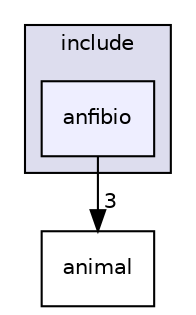 digraph "include/anfibio" {
  compound=true
  node [ fontsize="10", fontname="Helvetica"];
  edge [ labelfontsize="10", labelfontname="Helvetica"];
  subgraph clusterdir_d44c64559bbebec7f509842c48db8b23 {
    graph [ bgcolor="#ddddee", pencolor="black", label="include" fontname="Helvetica", fontsize="10", URL="dir_d44c64559bbebec7f509842c48db8b23.html"]
  dir_481c22f3e4242fc42a805d4d81405ffa [shape=box, label="anfibio", style="filled", fillcolor="#eeeeff", pencolor="black", URL="dir_481c22f3e4242fc42a805d4d81405ffa.html"];
  }
  dir_026a6e76be8d3097e26c16740716c422 [shape=box label="animal" URL="dir_026a6e76be8d3097e26c16740716c422.html"];
  dir_481c22f3e4242fc42a805d4d81405ffa->dir_026a6e76be8d3097e26c16740716c422 [headlabel="3", labeldistance=1.5 headhref="dir_000001_000002.html"];
}
